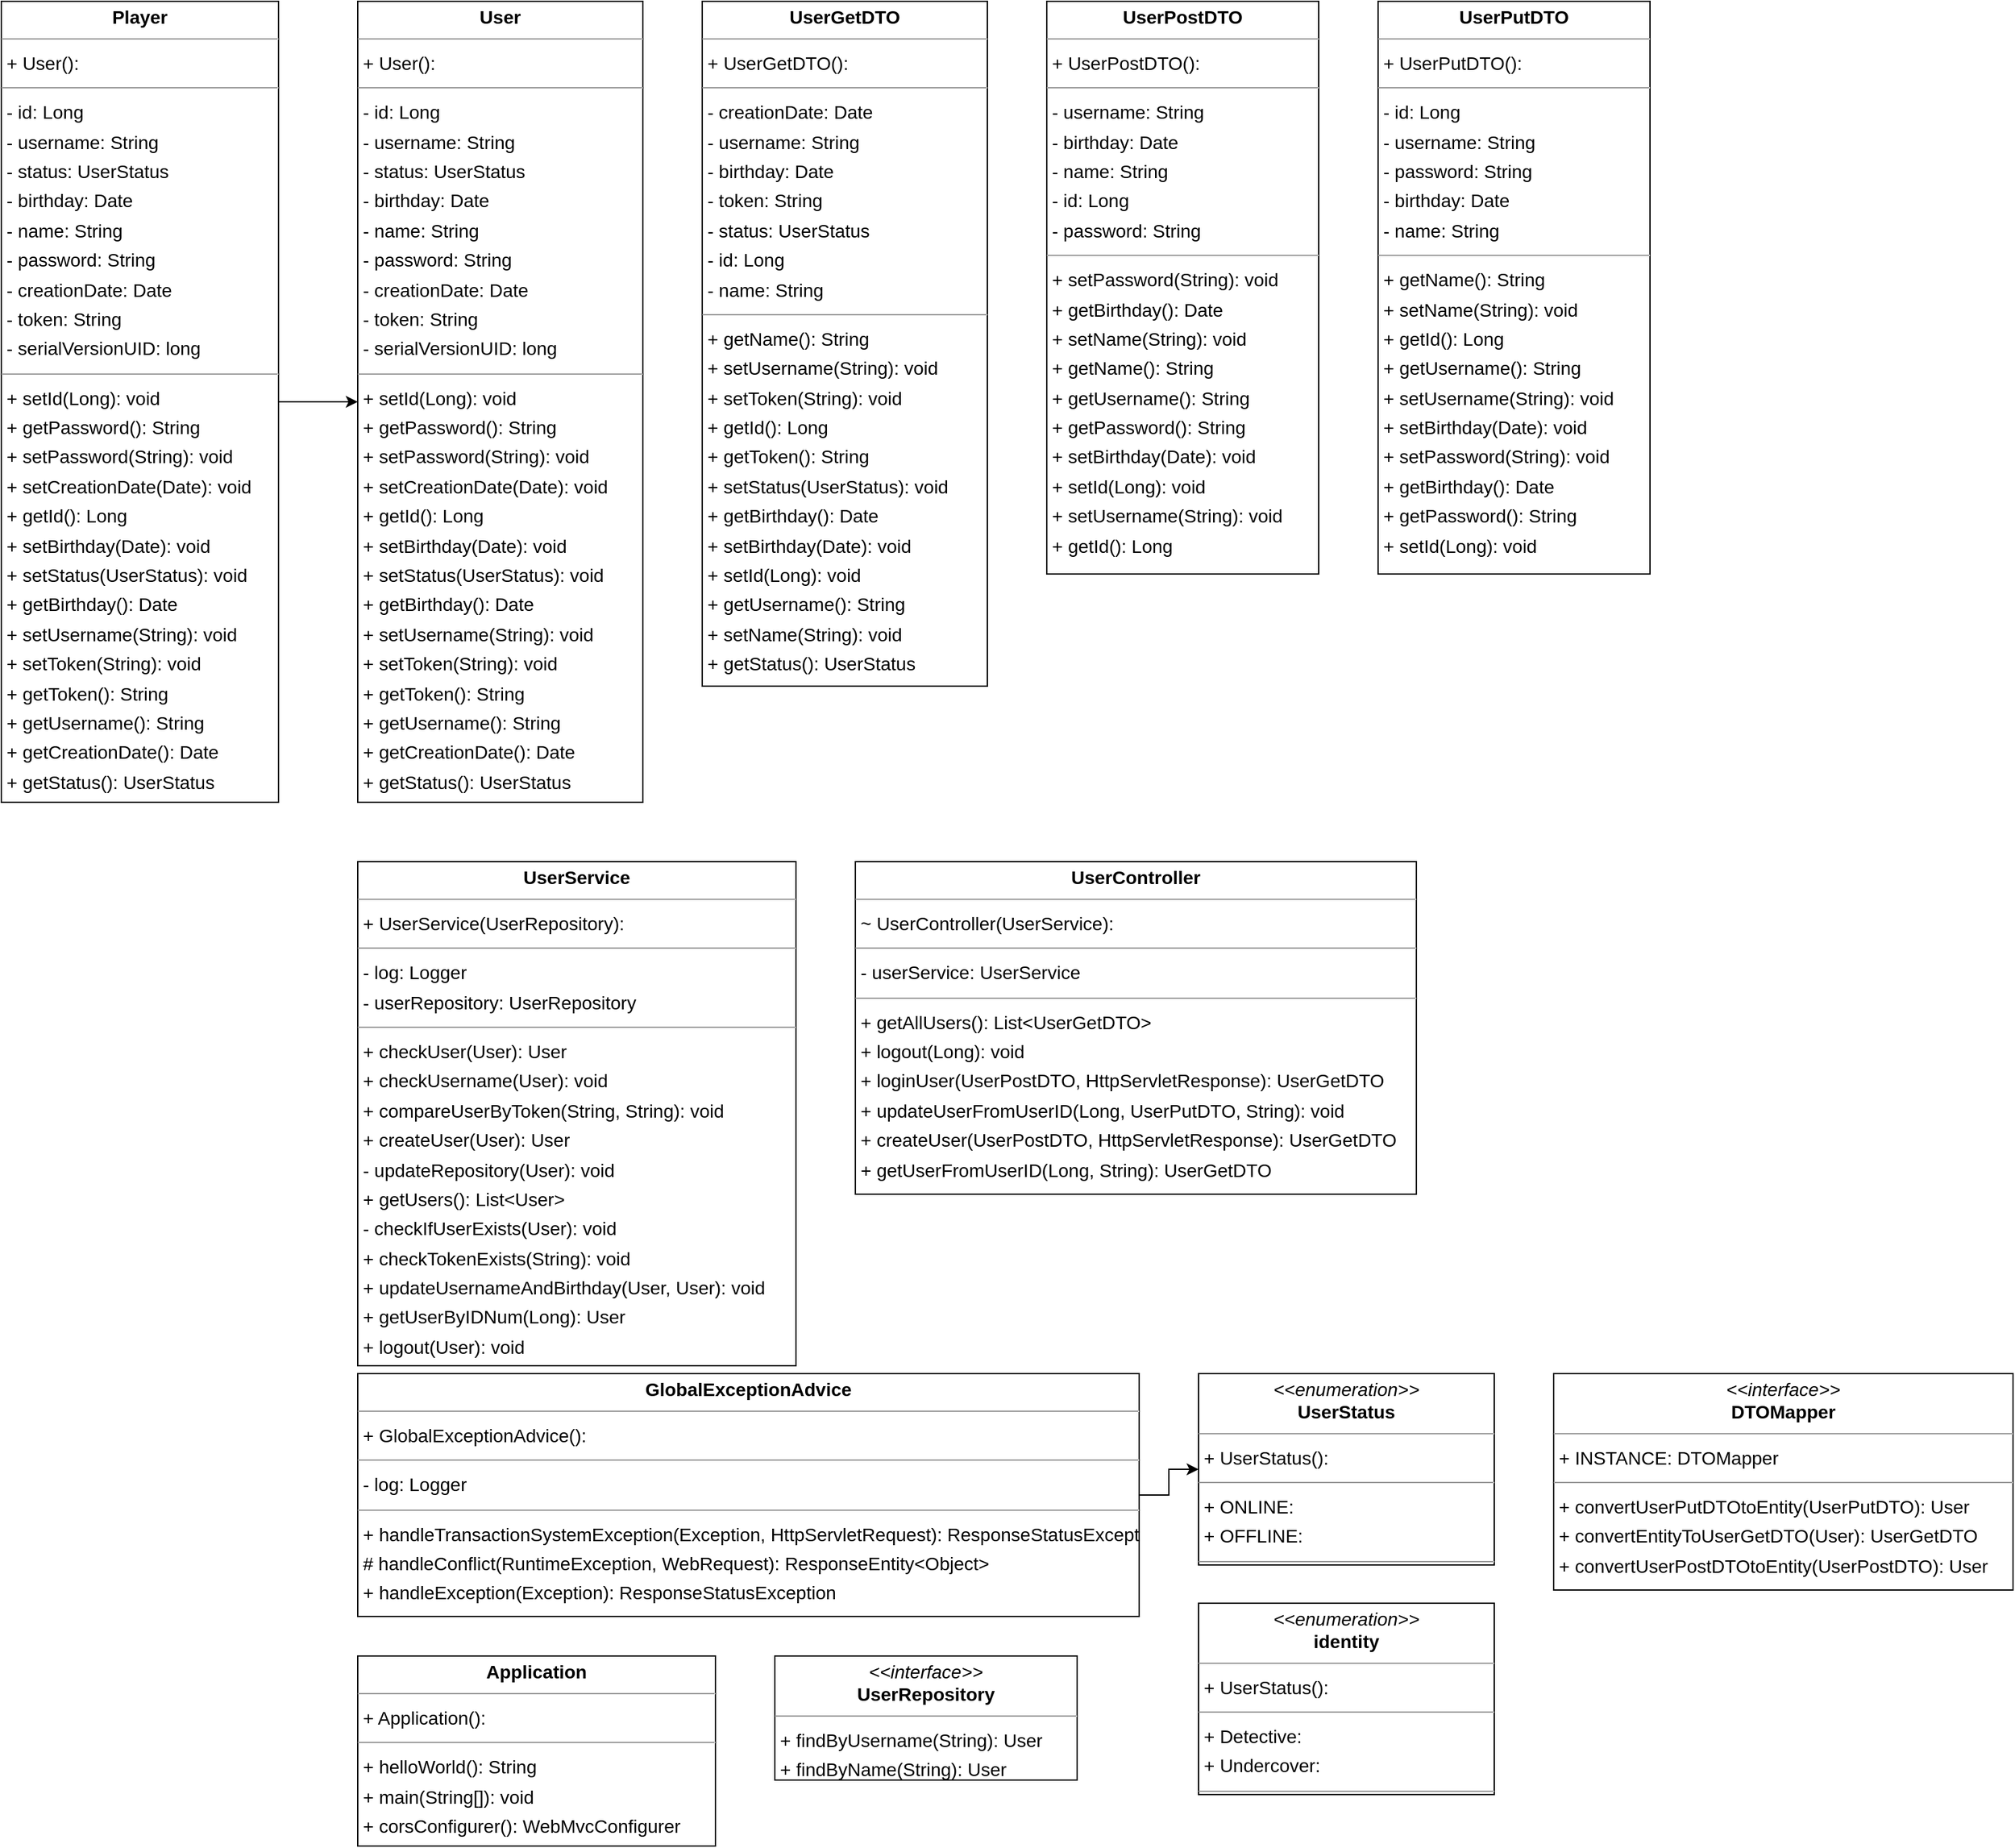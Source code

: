 <mxfile version="21.0.8" type="github">
  <diagram id="C5RBs43oDa-KdzZeNtuy" name="Page-1">
    <mxGraphModel dx="2651" dy="2227" grid="1" gridSize="10" guides="1" tooltips="1" connect="1" arrows="1" fold="1" page="1" pageScale="1" pageWidth="827" pageHeight="1169" math="0" shadow="0">
      <root>
        <mxCell id="WIyWlLk6GJQsqaUBKTNV-0" />
        <mxCell id="WIyWlLk6GJQsqaUBKTNV-1" parent="WIyWlLk6GJQsqaUBKTNV-0" />
        <mxCell id="tgQ6IL0ho2XKHn_8PLRf-0" value="&lt;p style=&quot;margin:0px;margin-top:4px;text-align:center;&quot;&gt;&lt;b&gt;Application&lt;/b&gt;&lt;/p&gt;&lt;hr size=&quot;1&quot;/&gt;&lt;p style=&quot;margin:0 0 0 4px;line-height:1.6;&quot;&gt;+ Application(): &lt;/p&gt;&lt;hr size=&quot;1&quot;/&gt;&lt;p style=&quot;margin:0 0 0 4px;line-height:1.6;&quot;&gt;+ helloWorld(): String&lt;br/&gt;+ main(String[]): void&lt;br/&gt;+ corsConfigurer(): WebMvcConfigurer&lt;/p&gt;" style="verticalAlign=top;align=left;overflow=fill;fontSize=14;fontFamily=Helvetica;html=1;rounded=0;shadow=0;comic=0;labelBackgroundColor=none;strokeWidth=1;" vertex="1" parent="WIyWlLk6GJQsqaUBKTNV-1">
          <mxGeometry x="-110" y="1240" width="271" height="144" as="geometry" />
        </mxCell>
        <mxCell id="tgQ6IL0ho2XKHn_8PLRf-1" value="&lt;p style=&quot;margin:0px;margin-top:4px;text-align:center;&quot;&gt;&lt;i&gt;&amp;lt;&amp;lt;interface&amp;gt;&amp;gt;&lt;/i&gt;&lt;br/&gt;&lt;b&gt;DTOMapper&lt;/b&gt;&lt;/p&gt;&lt;hr size=&quot;1&quot;/&gt;&lt;p style=&quot;margin:0 0 0 4px;line-height:1.6;&quot;&gt;+ INSTANCE: DTOMapper&lt;/p&gt;&lt;hr size=&quot;1&quot;/&gt;&lt;p style=&quot;margin:0 0 0 4px;line-height:1.6;&quot;&gt;+ convertUserPutDTOtoEntity(UserPutDTO): User&lt;br/&gt;+ convertEntityToUserGetDTO(User): UserGetDTO&lt;br/&gt;+ convertUserPostDTOtoEntity(UserPostDTO): User&lt;/p&gt;" style="verticalAlign=top;align=left;overflow=fill;fontSize=14;fontFamily=Helvetica;html=1;rounded=0;shadow=0;comic=0;labelBackgroundColor=none;strokeWidth=1;" vertex="1" parent="WIyWlLk6GJQsqaUBKTNV-1">
          <mxGeometry x="796" y="1026" width="348" height="164" as="geometry" />
        </mxCell>
        <mxCell id="tgQ6IL0ho2XKHn_8PLRf-2" value="" style="edgeStyle=orthogonalEdgeStyle;rounded=0;orthogonalLoop=1;jettySize=auto;html=1;" edge="1" parent="WIyWlLk6GJQsqaUBKTNV-1" source="tgQ6IL0ho2XKHn_8PLRf-3" target="tgQ6IL0ho2XKHn_8PLRf-11">
          <mxGeometry relative="1" as="geometry" />
        </mxCell>
        <mxCell id="tgQ6IL0ho2XKHn_8PLRf-3" value="&lt;p style=&quot;margin:0px;margin-top:4px;text-align:center;&quot;&gt;&lt;b&gt;GlobalExceptionAdvice&lt;/b&gt;&lt;/p&gt;&lt;hr size=&quot;1&quot;/&gt;&lt;p style=&quot;margin:0 0 0 4px;line-height:1.6;&quot;&gt;+ GlobalExceptionAdvice(): &lt;/p&gt;&lt;hr size=&quot;1&quot;/&gt;&lt;p style=&quot;margin:0 0 0 4px;line-height:1.6;&quot;&gt;- log: Logger&lt;/p&gt;&lt;hr size=&quot;1&quot;/&gt;&lt;p style=&quot;margin:0 0 0 4px;line-height:1.6;&quot;&gt;+ handleTransactionSystemException(Exception, HttpServletRequest): ResponseStatusException&lt;br/&gt;# handleConflict(RuntimeException, WebRequest): ResponseEntity&amp;lt;Object&amp;gt;&lt;br/&gt;+ handleException(Exception): ResponseStatusException&lt;/p&gt;" style="verticalAlign=top;align=left;overflow=fill;fontSize=14;fontFamily=Helvetica;html=1;rounded=0;shadow=0;comic=0;labelBackgroundColor=none;strokeWidth=1;" vertex="1" parent="WIyWlLk6GJQsqaUBKTNV-1">
          <mxGeometry x="-110" y="1026" width="592" height="184" as="geometry" />
        </mxCell>
        <mxCell id="tgQ6IL0ho2XKHn_8PLRf-4" value="&lt;p style=&quot;margin:0px;margin-top:4px;text-align:center;&quot;&gt;&lt;b&gt;User&lt;/b&gt;&lt;/p&gt;&lt;hr size=&quot;1&quot;/&gt;&lt;p style=&quot;margin:0 0 0 4px;line-height:1.6;&quot;&gt;+ User(): &lt;/p&gt;&lt;hr size=&quot;1&quot;/&gt;&lt;p style=&quot;margin:0 0 0 4px;line-height:1.6;&quot;&gt;- id: Long&lt;br/&gt;- username: String&lt;br/&gt;- status: UserStatus&lt;br/&gt;- birthday: Date&lt;br/&gt;- name: String&lt;br/&gt;- password: String&lt;br/&gt;- creationDate: Date&lt;br/&gt;- token: String&lt;br/&gt;- serialVersionUID: long&lt;/p&gt;&lt;hr size=&quot;1&quot;/&gt;&lt;p style=&quot;margin:0 0 0 4px;line-height:1.6;&quot;&gt;+ setId(Long): void&lt;br/&gt;+ getPassword(): String&lt;br/&gt;+ setPassword(String): void&lt;br/&gt;+ setCreationDate(Date): void&lt;br/&gt;+ getId(): Long&lt;br/&gt;+ setBirthday(Date): void&lt;br/&gt;+ setStatus(UserStatus): void&lt;br/&gt;+ getBirthday(): Date&lt;br/&gt;+ setUsername(String): void&lt;br/&gt;+ setToken(String): void&lt;br/&gt;+ getToken(): String&lt;br/&gt;+ getUsername(): String&lt;br/&gt;+ getCreationDate(): Date&lt;br/&gt;+ getStatus(): UserStatus&lt;br/&gt;+ setName(String): void&lt;br/&gt;+ getName(): String&lt;/p&gt;" style="verticalAlign=top;align=left;overflow=fill;fontSize=14;fontFamily=Helvetica;html=1;rounded=0;shadow=0;comic=0;labelBackgroundColor=none;strokeWidth=1;" vertex="1" parent="WIyWlLk6GJQsqaUBKTNV-1">
          <mxGeometry x="-110" y="-14" width="216" height="607" as="geometry" />
        </mxCell>
        <mxCell id="tgQ6IL0ho2XKHn_8PLRf-5" value="&lt;p style=&quot;margin:0px;margin-top:4px;text-align:center;&quot;&gt;&lt;b&gt;UserController&lt;/b&gt;&lt;/p&gt;&lt;hr size=&quot;1&quot;/&gt;&lt;p style=&quot;margin:0 0 0 4px;line-height:1.6;&quot;&gt;~ UserController(UserService): &lt;/p&gt;&lt;hr size=&quot;1&quot;/&gt;&lt;p style=&quot;margin:0 0 0 4px;line-height:1.6;&quot;&gt;- userService: UserService&lt;/p&gt;&lt;hr size=&quot;1&quot;/&gt;&lt;p style=&quot;margin:0 0 0 4px;line-height:1.6;&quot;&gt;+ getAllUsers(): List&amp;lt;UserGetDTO&amp;gt;&lt;br/&gt;+ logout(Long): void&lt;br/&gt;+ loginUser(UserPostDTO, HttpServletResponse): UserGetDTO&lt;br/&gt;+ updateUserFromUserID(Long, UserPutDTO, String): void&lt;br/&gt;+ createUser(UserPostDTO, HttpServletResponse): UserGetDTO&lt;br/&gt;+ getUserFromUserID(Long, String): UserGetDTO&lt;/p&gt;" style="verticalAlign=top;align=left;overflow=fill;fontSize=14;fontFamily=Helvetica;html=1;rounded=0;shadow=0;comic=0;labelBackgroundColor=none;strokeWidth=1;" vertex="1" parent="WIyWlLk6GJQsqaUBKTNV-1">
          <mxGeometry x="267" y="638" width="425" height="252" as="geometry" />
        </mxCell>
        <mxCell id="tgQ6IL0ho2XKHn_8PLRf-6" value="&lt;p style=&quot;margin:0px;margin-top:4px;text-align:center;&quot;&gt;&lt;b&gt;UserGetDTO&lt;/b&gt;&lt;/p&gt;&lt;hr size=&quot;1&quot;/&gt;&lt;p style=&quot;margin:0 0 0 4px;line-height:1.6;&quot;&gt;+ UserGetDTO(): &lt;/p&gt;&lt;hr size=&quot;1&quot;/&gt;&lt;p style=&quot;margin:0 0 0 4px;line-height:1.6;&quot;&gt;- creationDate: Date&lt;br/&gt;- username: String&lt;br/&gt;- birthday: Date&lt;br/&gt;- token: String&lt;br/&gt;- status: UserStatus&lt;br/&gt;- id: Long&lt;br/&gt;- name: String&lt;/p&gt;&lt;hr size=&quot;1&quot;/&gt;&lt;p style=&quot;margin:0 0 0 4px;line-height:1.6;&quot;&gt;+ getName(): String&lt;br/&gt;+ setUsername(String): void&lt;br/&gt;+ setToken(String): void&lt;br/&gt;+ getId(): Long&lt;br/&gt;+ getToken(): String&lt;br/&gt;+ setStatus(UserStatus): void&lt;br/&gt;+ getBirthday(): Date&lt;br/&gt;+ setBirthday(Date): void&lt;br/&gt;+ setId(Long): void&lt;br/&gt;+ getUsername(): String&lt;br/&gt;+ setName(String): void&lt;br/&gt;+ getStatus(): UserStatus&lt;br/&gt;+ setCreationDate(Date): void&lt;br/&gt;+ getCreationDate(): Date&lt;/p&gt;" style="verticalAlign=top;align=left;overflow=fill;fontSize=14;fontFamily=Helvetica;html=1;rounded=0;shadow=0;comic=0;labelBackgroundColor=none;strokeWidth=1;" vertex="1" parent="WIyWlLk6GJQsqaUBKTNV-1">
          <mxGeometry x="151" y="-14" width="216" height="519" as="geometry" />
        </mxCell>
        <mxCell id="tgQ6IL0ho2XKHn_8PLRf-7" value="&lt;p style=&quot;margin:0px;margin-top:4px;text-align:center;&quot;&gt;&lt;b&gt;UserPostDTO&lt;/b&gt;&lt;/p&gt;&lt;hr size=&quot;1&quot;/&gt;&lt;p style=&quot;margin:0 0 0 4px;line-height:1.6;&quot;&gt;+ UserPostDTO(): &lt;/p&gt;&lt;hr size=&quot;1&quot;/&gt;&lt;p style=&quot;margin:0 0 0 4px;line-height:1.6;&quot;&gt;- username: String&lt;br/&gt;- birthday: Date&lt;br/&gt;- name: String&lt;br/&gt;- id: Long&lt;br/&gt;- password: String&lt;/p&gt;&lt;hr size=&quot;1&quot;/&gt;&lt;p style=&quot;margin:0 0 0 4px;line-height:1.6;&quot;&gt;+ setPassword(String): void&lt;br/&gt;+ getBirthday(): Date&lt;br/&gt;+ setName(String): void&lt;br/&gt;+ getName(): String&lt;br/&gt;+ getUsername(): String&lt;br/&gt;+ getPassword(): String&lt;br/&gt;+ setBirthday(Date): void&lt;br/&gt;+ setId(Long): void&lt;br/&gt;+ setUsername(String): void&lt;br/&gt;+ getId(): Long&lt;/p&gt;" style="verticalAlign=top;align=left;overflow=fill;fontSize=14;fontFamily=Helvetica;html=1;rounded=0;shadow=0;comic=0;labelBackgroundColor=none;strokeWidth=1;" vertex="1" parent="WIyWlLk6GJQsqaUBKTNV-1">
          <mxGeometry x="412" y="-14" width="206" height="434" as="geometry" />
        </mxCell>
        <mxCell id="tgQ6IL0ho2XKHn_8PLRf-8" value="&lt;p style=&quot;margin:0px;margin-top:4px;text-align:center;&quot;&gt;&lt;b&gt;UserPutDTO&lt;/b&gt;&lt;/p&gt;&lt;hr size=&quot;1&quot;/&gt;&lt;p style=&quot;margin:0 0 0 4px;line-height:1.6;&quot;&gt;+ UserPutDTO(): &lt;/p&gt;&lt;hr size=&quot;1&quot;/&gt;&lt;p style=&quot;margin:0 0 0 4px;line-height:1.6;&quot;&gt;- id: Long&lt;br/&gt;- username: String&lt;br/&gt;- password: String&lt;br/&gt;- birthday: Date&lt;br/&gt;- name: String&lt;/p&gt;&lt;hr size=&quot;1&quot;/&gt;&lt;p style=&quot;margin:0 0 0 4px;line-height:1.6;&quot;&gt;+ getName(): String&lt;br/&gt;+ setName(String): void&lt;br/&gt;+ getId(): Long&lt;br/&gt;+ getUsername(): String&lt;br/&gt;+ setUsername(String): void&lt;br/&gt;+ setBirthday(Date): void&lt;br/&gt;+ setPassword(String): void&lt;br/&gt;+ getBirthday(): Date&lt;br/&gt;+ getPassword(): String&lt;br/&gt;+ setId(Long): void&lt;/p&gt;" style="verticalAlign=top;align=left;overflow=fill;fontSize=14;fontFamily=Helvetica;html=1;rounded=0;shadow=0;comic=0;labelBackgroundColor=none;strokeWidth=1;" vertex="1" parent="WIyWlLk6GJQsqaUBKTNV-1">
          <mxGeometry x="663" y="-14" width="206" height="434" as="geometry" />
        </mxCell>
        <mxCell id="tgQ6IL0ho2XKHn_8PLRf-9" value="&lt;p style=&quot;margin:0px;margin-top:4px;text-align:center;&quot;&gt;&lt;i&gt;&amp;lt;&amp;lt;interface&amp;gt;&amp;gt;&lt;/i&gt;&lt;br/&gt;&lt;b&gt;UserRepository&lt;/b&gt;&lt;/p&gt;&lt;hr size=&quot;1&quot;/&gt;&lt;p style=&quot;margin:0 0 0 4px;line-height:1.6;&quot;&gt;+ findByUsername(String): User&lt;br/&gt;+ findByName(String): User&lt;/p&gt;" style="verticalAlign=top;align=left;overflow=fill;fontSize=14;fontFamily=Helvetica;html=1;rounded=0;shadow=0;comic=0;labelBackgroundColor=none;strokeWidth=1;" vertex="1" parent="WIyWlLk6GJQsqaUBKTNV-1">
          <mxGeometry x="206" y="1240" width="229" height="94" as="geometry" />
        </mxCell>
        <mxCell id="tgQ6IL0ho2XKHn_8PLRf-10" value="&lt;p style=&quot;margin:0px;margin-top:4px;text-align:center;&quot;&gt;&lt;b&gt;UserService&lt;/b&gt;&lt;/p&gt;&lt;hr size=&quot;1&quot;/&gt;&lt;p style=&quot;margin:0 0 0 4px;line-height:1.6;&quot;&gt;+ UserService(UserRepository): &lt;/p&gt;&lt;hr size=&quot;1&quot;/&gt;&lt;p style=&quot;margin:0 0 0 4px;line-height:1.6;&quot;&gt;- log: Logger&lt;br/&gt;- userRepository: UserRepository&lt;/p&gt;&lt;hr size=&quot;1&quot;/&gt;&lt;p style=&quot;margin:0 0 0 4px;line-height:1.6;&quot;&gt;+ checkUser(User): User&lt;br/&gt;+ checkUsername(User): void&lt;br/&gt;+ compareUserByToken(String, String): void&lt;br/&gt;+ createUser(User): User&lt;br/&gt;- updateRepository(User): void&lt;br/&gt;+ getUsers(): List&amp;lt;User&amp;gt;&lt;br/&gt;- checkIfUserExists(User): void&lt;br/&gt;+ checkTokenExists(String): void&lt;br/&gt;+ updateUsernameAndBirthday(User, User): void&lt;br/&gt;+ getUserByIDNum(Long): User&lt;br/&gt;+ logout(User): void&lt;/p&gt;" style="verticalAlign=top;align=left;overflow=fill;fontSize=14;fontFamily=Helvetica;html=1;rounded=0;shadow=0;comic=0;labelBackgroundColor=none;strokeWidth=1;" vertex="1" parent="WIyWlLk6GJQsqaUBKTNV-1">
          <mxGeometry x="-110" y="638" width="332" height="382" as="geometry" />
        </mxCell>
        <mxCell id="tgQ6IL0ho2XKHn_8PLRf-11" value="&lt;p style=&quot;margin:0px;margin-top:4px;text-align:center;&quot;&gt;&lt;i&gt;&amp;lt;&amp;lt;enumeration&amp;gt;&amp;gt;&lt;/i&gt;&lt;br/&gt;&lt;b&gt;UserStatus&lt;/b&gt;&lt;/p&gt;&lt;hr size=&quot;1&quot;/&gt;&lt;p style=&quot;margin:0 0 0 4px;line-height:1.6;&quot;&gt;+ UserStatus(): &lt;/p&gt;&lt;hr size=&quot;1&quot;/&gt;&lt;p style=&quot;margin:0 0 0 4px;line-height:1.6;&quot;&gt;+ ONLINE: &lt;br/&gt;+ OFFLINE: &lt;/p&gt;&lt;hr size=&quot;1&quot;/&gt;&lt;p style=&quot;margin:0 0 0 4px;line-height:1.6;&quot;&gt;+ values(): UserStatus[]&lt;br/&gt;+ valueOf(String): UserStatus&lt;/p&gt;" style="verticalAlign=top;align=left;overflow=fill;fontSize=14;fontFamily=Helvetica;html=1;rounded=0;shadow=0;comic=0;labelBackgroundColor=none;strokeWidth=1;" vertex="1" parent="WIyWlLk6GJQsqaUBKTNV-1">
          <mxGeometry x="527" y="1026" width="224" height="145" as="geometry" />
        </mxCell>
        <mxCell id="tgQ6IL0ho2XKHn_8PLRf-12" value="&lt;p style=&quot;margin:0px;margin-top:4px;text-align:center;&quot;&gt;&lt;i&gt;&amp;lt;&amp;lt;enumeration&amp;gt;&amp;gt;&lt;/i&gt;&lt;br&gt;&lt;b&gt;identity&lt;/b&gt;&lt;/p&gt;&lt;hr size=&quot;1&quot;&gt;&lt;p style=&quot;margin:0 0 0 4px;line-height:1.6;&quot;&gt;+ UserStatus(): &lt;/p&gt;&lt;hr size=&quot;1&quot;&gt;&lt;p style=&quot;margin:0 0 0 4px;line-height:1.6;&quot;&gt;+ Detective: &lt;br&gt;+ Undercover: &lt;/p&gt;&lt;hr size=&quot;1&quot;&gt;&lt;p style=&quot;margin:0 0 0 4px;line-height:1.6;&quot;&gt;+ values(): UserStatus[]&lt;br&gt;+ valueOf(String): UserStatus&lt;/p&gt;" style="verticalAlign=top;align=left;overflow=fill;fontSize=14;fontFamily=Helvetica;html=1;rounded=0;shadow=0;comic=0;labelBackgroundColor=none;strokeWidth=1;" vertex="1" parent="WIyWlLk6GJQsqaUBKTNV-1">
          <mxGeometry x="527" y="1200" width="224" height="145" as="geometry" />
        </mxCell>
        <mxCell id="tgQ6IL0ho2XKHn_8PLRf-13" value="" style="edgeStyle=orthogonalEdgeStyle;rounded=0;orthogonalLoop=1;jettySize=auto;html=1;" edge="1" parent="WIyWlLk6GJQsqaUBKTNV-1" source="tgQ6IL0ho2XKHn_8PLRf-14" target="tgQ6IL0ho2XKHn_8PLRf-4">
          <mxGeometry relative="1" as="geometry" />
        </mxCell>
        <mxCell id="tgQ6IL0ho2XKHn_8PLRf-14" value="&lt;p style=&quot;margin:0px;margin-top:4px;text-align:center;&quot;&gt;&lt;b&gt;Player&lt;/b&gt;&lt;/p&gt;&lt;hr size=&quot;1&quot;&gt;&lt;p style=&quot;margin:0 0 0 4px;line-height:1.6;&quot;&gt;+ User(): &lt;/p&gt;&lt;hr size=&quot;1&quot;&gt;&lt;p style=&quot;margin:0 0 0 4px;line-height:1.6;&quot;&gt;- id: Long&lt;br&gt;- username: String&lt;br&gt;- status: UserStatus&lt;br&gt;- birthday: Date&lt;br&gt;- name: String&lt;br&gt;- password: String&lt;br&gt;- creationDate: Date&lt;br&gt;- token: String&lt;br&gt;- serialVersionUID: long&lt;/p&gt;&lt;hr size=&quot;1&quot;&gt;&lt;p style=&quot;margin:0 0 0 4px;line-height:1.6;&quot;&gt;+ setId(Long): void&lt;br&gt;+ getPassword(): String&lt;br&gt;+ setPassword(String): void&lt;br&gt;+ setCreationDate(Date): void&lt;br&gt;+ getId(): Long&lt;br&gt;+ setBirthday(Date): void&lt;br&gt;+ setStatus(UserStatus): void&lt;br&gt;+ getBirthday(): Date&lt;br&gt;+ setUsername(String): void&lt;br&gt;+ setToken(String): void&lt;br&gt;+ getToken(): String&lt;br&gt;+ getUsername(): String&lt;br&gt;+ getCreationDate(): Date&lt;br&gt;+ getStatus(): UserStatus&lt;br&gt;+ setName(String): void&lt;br&gt;+ getName(): String&lt;/p&gt;" style="verticalAlign=top;align=left;overflow=fill;fontSize=14;fontFamily=Helvetica;html=1;rounded=0;shadow=0;comic=0;labelBackgroundColor=none;strokeWidth=1;" vertex="1" parent="WIyWlLk6GJQsqaUBKTNV-1">
          <mxGeometry x="-380" y="-14" width="210" height="607" as="geometry" />
        </mxCell>
      </root>
    </mxGraphModel>
  </diagram>
</mxfile>
